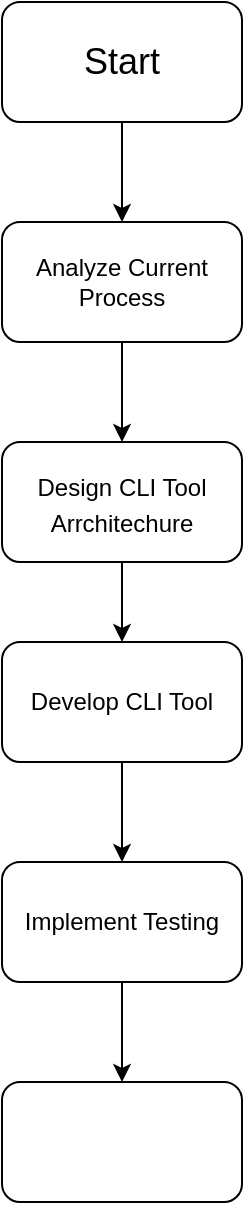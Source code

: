<mxfile version="26.1.3">
  <diagram name="Page-1" id="b6obBKatxwg_O9KsBXw_">
    <mxGraphModel dx="1378" dy="786" grid="1" gridSize="10" guides="1" tooltips="1" connect="1" arrows="1" fold="1" page="1" pageScale="1" pageWidth="850" pageHeight="1100" math="0" shadow="0">
      <root>
        <mxCell id="0" />
        <mxCell id="1" parent="0" />
        <mxCell id="dhxLmd8erm8z7lSD_FkU-6" style="edgeStyle=orthogonalEdgeStyle;rounded=0;orthogonalLoop=1;jettySize=auto;html=1;" edge="1" parent="1" source="dhxLmd8erm8z7lSD_FkU-1" target="dhxLmd8erm8z7lSD_FkU-2">
          <mxGeometry relative="1" as="geometry" />
        </mxCell>
        <mxCell id="dhxLmd8erm8z7lSD_FkU-1" value="&lt;font style=&quot;font-size: 18px;&quot;&gt;Start&lt;/font&gt;" style="rounded=1;whiteSpace=wrap;html=1;" vertex="1" parent="1">
          <mxGeometry x="240" y="40" width="120" height="60" as="geometry" />
        </mxCell>
        <mxCell id="dhxLmd8erm8z7lSD_FkU-7" style="edgeStyle=orthogonalEdgeStyle;rounded=0;orthogonalLoop=1;jettySize=auto;html=1;" edge="1" parent="1" source="dhxLmd8erm8z7lSD_FkU-2" target="dhxLmd8erm8z7lSD_FkU-3">
          <mxGeometry relative="1" as="geometry" />
        </mxCell>
        <mxCell id="dhxLmd8erm8z7lSD_FkU-2" value="Analyze Current Process" style="rounded=1;whiteSpace=wrap;html=1;" vertex="1" parent="1">
          <mxGeometry x="240" y="150" width="120" height="60" as="geometry" />
        </mxCell>
        <mxCell id="dhxLmd8erm8z7lSD_FkU-8" style="edgeStyle=orthogonalEdgeStyle;rounded=0;orthogonalLoop=1;jettySize=auto;html=1;entryX=0.5;entryY=0;entryDx=0;entryDy=0;" edge="1" parent="1" source="dhxLmd8erm8z7lSD_FkU-3" target="dhxLmd8erm8z7lSD_FkU-4">
          <mxGeometry relative="1" as="geometry" />
        </mxCell>
        <mxCell id="dhxLmd8erm8z7lSD_FkU-3" value="&lt;sub&gt;&lt;font style=&quot;font-size: 12px;&quot;&gt;Design CLI Tool Arrchitechure&lt;/font&gt;&lt;/sub&gt;" style="rounded=1;whiteSpace=wrap;html=1;align=center;" vertex="1" parent="1">
          <mxGeometry x="240" y="260" width="120" height="60" as="geometry" />
        </mxCell>
        <mxCell id="dhxLmd8erm8z7lSD_FkU-9" style="edgeStyle=orthogonalEdgeStyle;rounded=0;orthogonalLoop=1;jettySize=auto;html=1;entryX=0.5;entryY=0;entryDx=0;entryDy=0;" edge="1" parent="1" source="dhxLmd8erm8z7lSD_FkU-4" target="dhxLmd8erm8z7lSD_FkU-5">
          <mxGeometry relative="1" as="geometry" />
        </mxCell>
        <mxCell id="dhxLmd8erm8z7lSD_FkU-4" value="Develop CLI Tool" style="rounded=1;whiteSpace=wrap;html=1;" vertex="1" parent="1">
          <mxGeometry x="240" y="360" width="120" height="60" as="geometry" />
        </mxCell>
        <mxCell id="dhxLmd8erm8z7lSD_FkU-11" style="edgeStyle=orthogonalEdgeStyle;rounded=0;orthogonalLoop=1;jettySize=auto;html=1;" edge="1" parent="1" source="dhxLmd8erm8z7lSD_FkU-5" target="dhxLmd8erm8z7lSD_FkU-10">
          <mxGeometry relative="1" as="geometry" />
        </mxCell>
        <mxCell id="dhxLmd8erm8z7lSD_FkU-5" value="Implement Testing" style="rounded=1;whiteSpace=wrap;html=1;" vertex="1" parent="1">
          <mxGeometry x="240" y="470" width="120" height="60" as="geometry" />
        </mxCell>
        <mxCell id="dhxLmd8erm8z7lSD_FkU-10" value="" style="rounded=1;whiteSpace=wrap;html=1;" vertex="1" parent="1">
          <mxGeometry x="240" y="580" width="120" height="60" as="geometry" />
        </mxCell>
      </root>
    </mxGraphModel>
  </diagram>
</mxfile>
